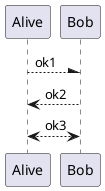 {
  "sha1": "fl0kx53t5weonzak455099pwqvp1y3c",
  "insertion": {
    "when": "2024-06-01T09:03:06.320Z",
    "user": "plantuml@gmail.com"
  }
}
@startuml
Alive --\ Bob : ok1
Alive <-- Bob : ok2
Alive <--> Bob : ok3
@enduml
